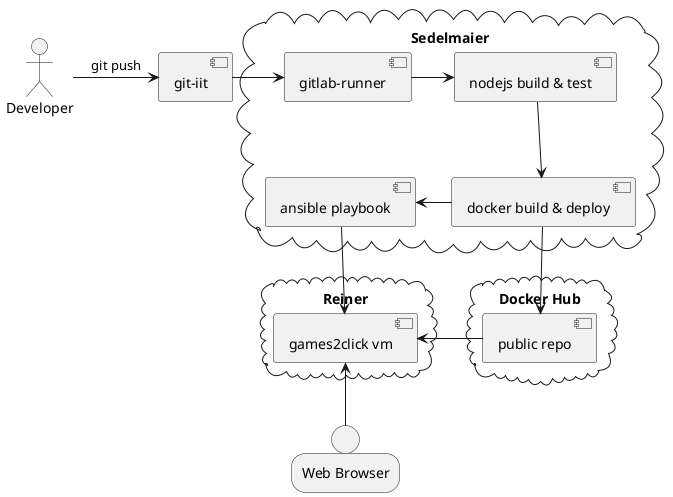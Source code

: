 @startuml

actor "Developer"
component "git-iit"
cloud "Sedelmaier"{
    component "gitlab-runner"
    component "nodejs build & test"
    component "docker build & deploy"
    component "ansible playbook"
}

cloud "Docker Hub"{
    component "public repo"
}

cloud "Reiner"{
    component "games2click vm"
}
person "Web Browser"

"Developer" -> "git-iit" : git push
"git-iit" -r-> "gitlab-runner"
"gitlab-runner" -> "nodejs build & test"
"nodejs build & test" -d-> "docker build & deploy"
"docker build & deploy" -d-> "public repo"
"docker build & deploy" -l-> "ansible playbook"
"ansible playbook" -d-> "games2click vm"
"games2click vm" <- "public repo"
"Web Browser" -u-> "games2click vm"
@enduml
